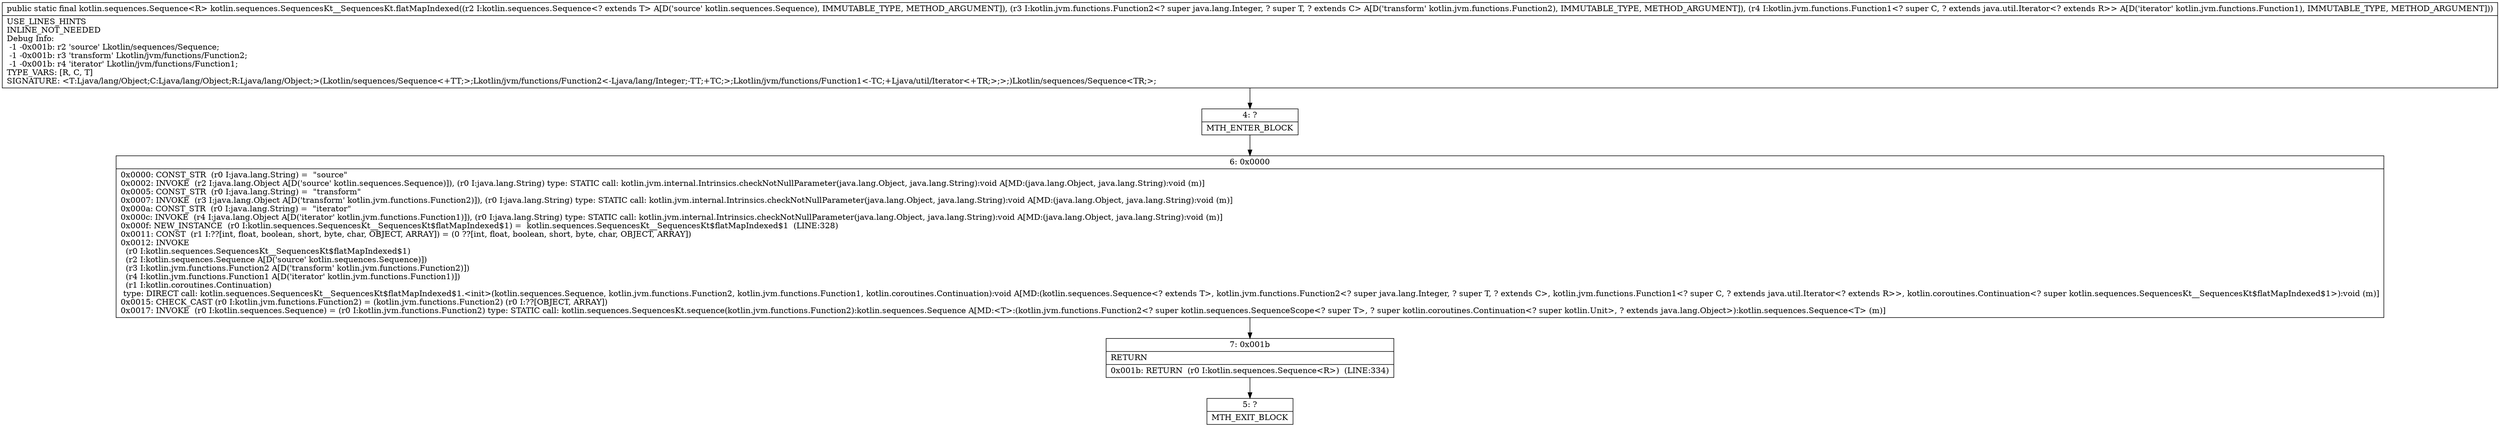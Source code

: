 digraph "CFG forkotlin.sequences.SequencesKt__SequencesKt.flatMapIndexed(Lkotlin\/sequences\/Sequence;Lkotlin\/jvm\/functions\/Function2;Lkotlin\/jvm\/functions\/Function1;)Lkotlin\/sequences\/Sequence;" {
Node_4 [shape=record,label="{4\:\ ?|MTH_ENTER_BLOCK\l}"];
Node_6 [shape=record,label="{6\:\ 0x0000|0x0000: CONST_STR  (r0 I:java.lang.String) =  \"source\" \l0x0002: INVOKE  (r2 I:java.lang.Object A[D('source' kotlin.sequences.Sequence)]), (r0 I:java.lang.String) type: STATIC call: kotlin.jvm.internal.Intrinsics.checkNotNullParameter(java.lang.Object, java.lang.String):void A[MD:(java.lang.Object, java.lang.String):void (m)]\l0x0005: CONST_STR  (r0 I:java.lang.String) =  \"transform\" \l0x0007: INVOKE  (r3 I:java.lang.Object A[D('transform' kotlin.jvm.functions.Function2)]), (r0 I:java.lang.String) type: STATIC call: kotlin.jvm.internal.Intrinsics.checkNotNullParameter(java.lang.Object, java.lang.String):void A[MD:(java.lang.Object, java.lang.String):void (m)]\l0x000a: CONST_STR  (r0 I:java.lang.String) =  \"iterator\" \l0x000c: INVOKE  (r4 I:java.lang.Object A[D('iterator' kotlin.jvm.functions.Function1)]), (r0 I:java.lang.String) type: STATIC call: kotlin.jvm.internal.Intrinsics.checkNotNullParameter(java.lang.Object, java.lang.String):void A[MD:(java.lang.Object, java.lang.String):void (m)]\l0x000f: NEW_INSTANCE  (r0 I:kotlin.sequences.SequencesKt__SequencesKt$flatMapIndexed$1) =  kotlin.sequences.SequencesKt__SequencesKt$flatMapIndexed$1  (LINE:328)\l0x0011: CONST  (r1 I:??[int, float, boolean, short, byte, char, OBJECT, ARRAY]) = (0 ??[int, float, boolean, short, byte, char, OBJECT, ARRAY]) \l0x0012: INVOKE  \l  (r0 I:kotlin.sequences.SequencesKt__SequencesKt$flatMapIndexed$1)\l  (r2 I:kotlin.sequences.Sequence A[D('source' kotlin.sequences.Sequence)])\l  (r3 I:kotlin.jvm.functions.Function2 A[D('transform' kotlin.jvm.functions.Function2)])\l  (r4 I:kotlin.jvm.functions.Function1 A[D('iterator' kotlin.jvm.functions.Function1)])\l  (r1 I:kotlin.coroutines.Continuation)\l type: DIRECT call: kotlin.sequences.SequencesKt__SequencesKt$flatMapIndexed$1.\<init\>(kotlin.sequences.Sequence, kotlin.jvm.functions.Function2, kotlin.jvm.functions.Function1, kotlin.coroutines.Continuation):void A[MD:(kotlin.sequences.Sequence\<? extends T\>, kotlin.jvm.functions.Function2\<? super java.lang.Integer, ? super T, ? extends C\>, kotlin.jvm.functions.Function1\<? super C, ? extends java.util.Iterator\<? extends R\>\>, kotlin.coroutines.Continuation\<? super kotlin.sequences.SequencesKt__SequencesKt$flatMapIndexed$1\>):void (m)]\l0x0015: CHECK_CAST (r0 I:kotlin.jvm.functions.Function2) = (kotlin.jvm.functions.Function2) (r0 I:??[OBJECT, ARRAY]) \l0x0017: INVOKE  (r0 I:kotlin.sequences.Sequence) = (r0 I:kotlin.jvm.functions.Function2) type: STATIC call: kotlin.sequences.SequencesKt.sequence(kotlin.jvm.functions.Function2):kotlin.sequences.Sequence A[MD:\<T\>:(kotlin.jvm.functions.Function2\<? super kotlin.sequences.SequenceScope\<? super T\>, ? super kotlin.coroutines.Continuation\<? super kotlin.Unit\>, ? extends java.lang.Object\>):kotlin.sequences.Sequence\<T\> (m)]\l}"];
Node_7 [shape=record,label="{7\:\ 0x001b|RETURN\l|0x001b: RETURN  (r0 I:kotlin.sequences.Sequence\<R\>)  (LINE:334)\l}"];
Node_5 [shape=record,label="{5\:\ ?|MTH_EXIT_BLOCK\l}"];
MethodNode[shape=record,label="{public static final kotlin.sequences.Sequence\<R\> kotlin.sequences.SequencesKt__SequencesKt.flatMapIndexed((r2 I:kotlin.sequences.Sequence\<? extends T\> A[D('source' kotlin.sequences.Sequence), IMMUTABLE_TYPE, METHOD_ARGUMENT]), (r3 I:kotlin.jvm.functions.Function2\<? super java.lang.Integer, ? super T, ? extends C\> A[D('transform' kotlin.jvm.functions.Function2), IMMUTABLE_TYPE, METHOD_ARGUMENT]), (r4 I:kotlin.jvm.functions.Function1\<? super C, ? extends java.util.Iterator\<? extends R\>\> A[D('iterator' kotlin.jvm.functions.Function1), IMMUTABLE_TYPE, METHOD_ARGUMENT]))  | USE_LINES_HINTS\lINLINE_NOT_NEEDED\lDebug Info:\l  \-1 \-0x001b: r2 'source' Lkotlin\/sequences\/Sequence;\l  \-1 \-0x001b: r3 'transform' Lkotlin\/jvm\/functions\/Function2;\l  \-1 \-0x001b: r4 'iterator' Lkotlin\/jvm\/functions\/Function1;\lTYPE_VARS: [R, C, T]\lSIGNATURE: \<T:Ljava\/lang\/Object;C:Ljava\/lang\/Object;R:Ljava\/lang\/Object;\>(Lkotlin\/sequences\/Sequence\<+TT;\>;Lkotlin\/jvm\/functions\/Function2\<\-Ljava\/lang\/Integer;\-TT;+TC;\>;Lkotlin\/jvm\/functions\/Function1\<\-TC;+Ljava\/util\/Iterator\<+TR;\>;\>;)Lkotlin\/sequences\/Sequence\<TR;\>;\l}"];
MethodNode -> Node_4;Node_4 -> Node_6;
Node_6 -> Node_7;
Node_7 -> Node_5;
}

